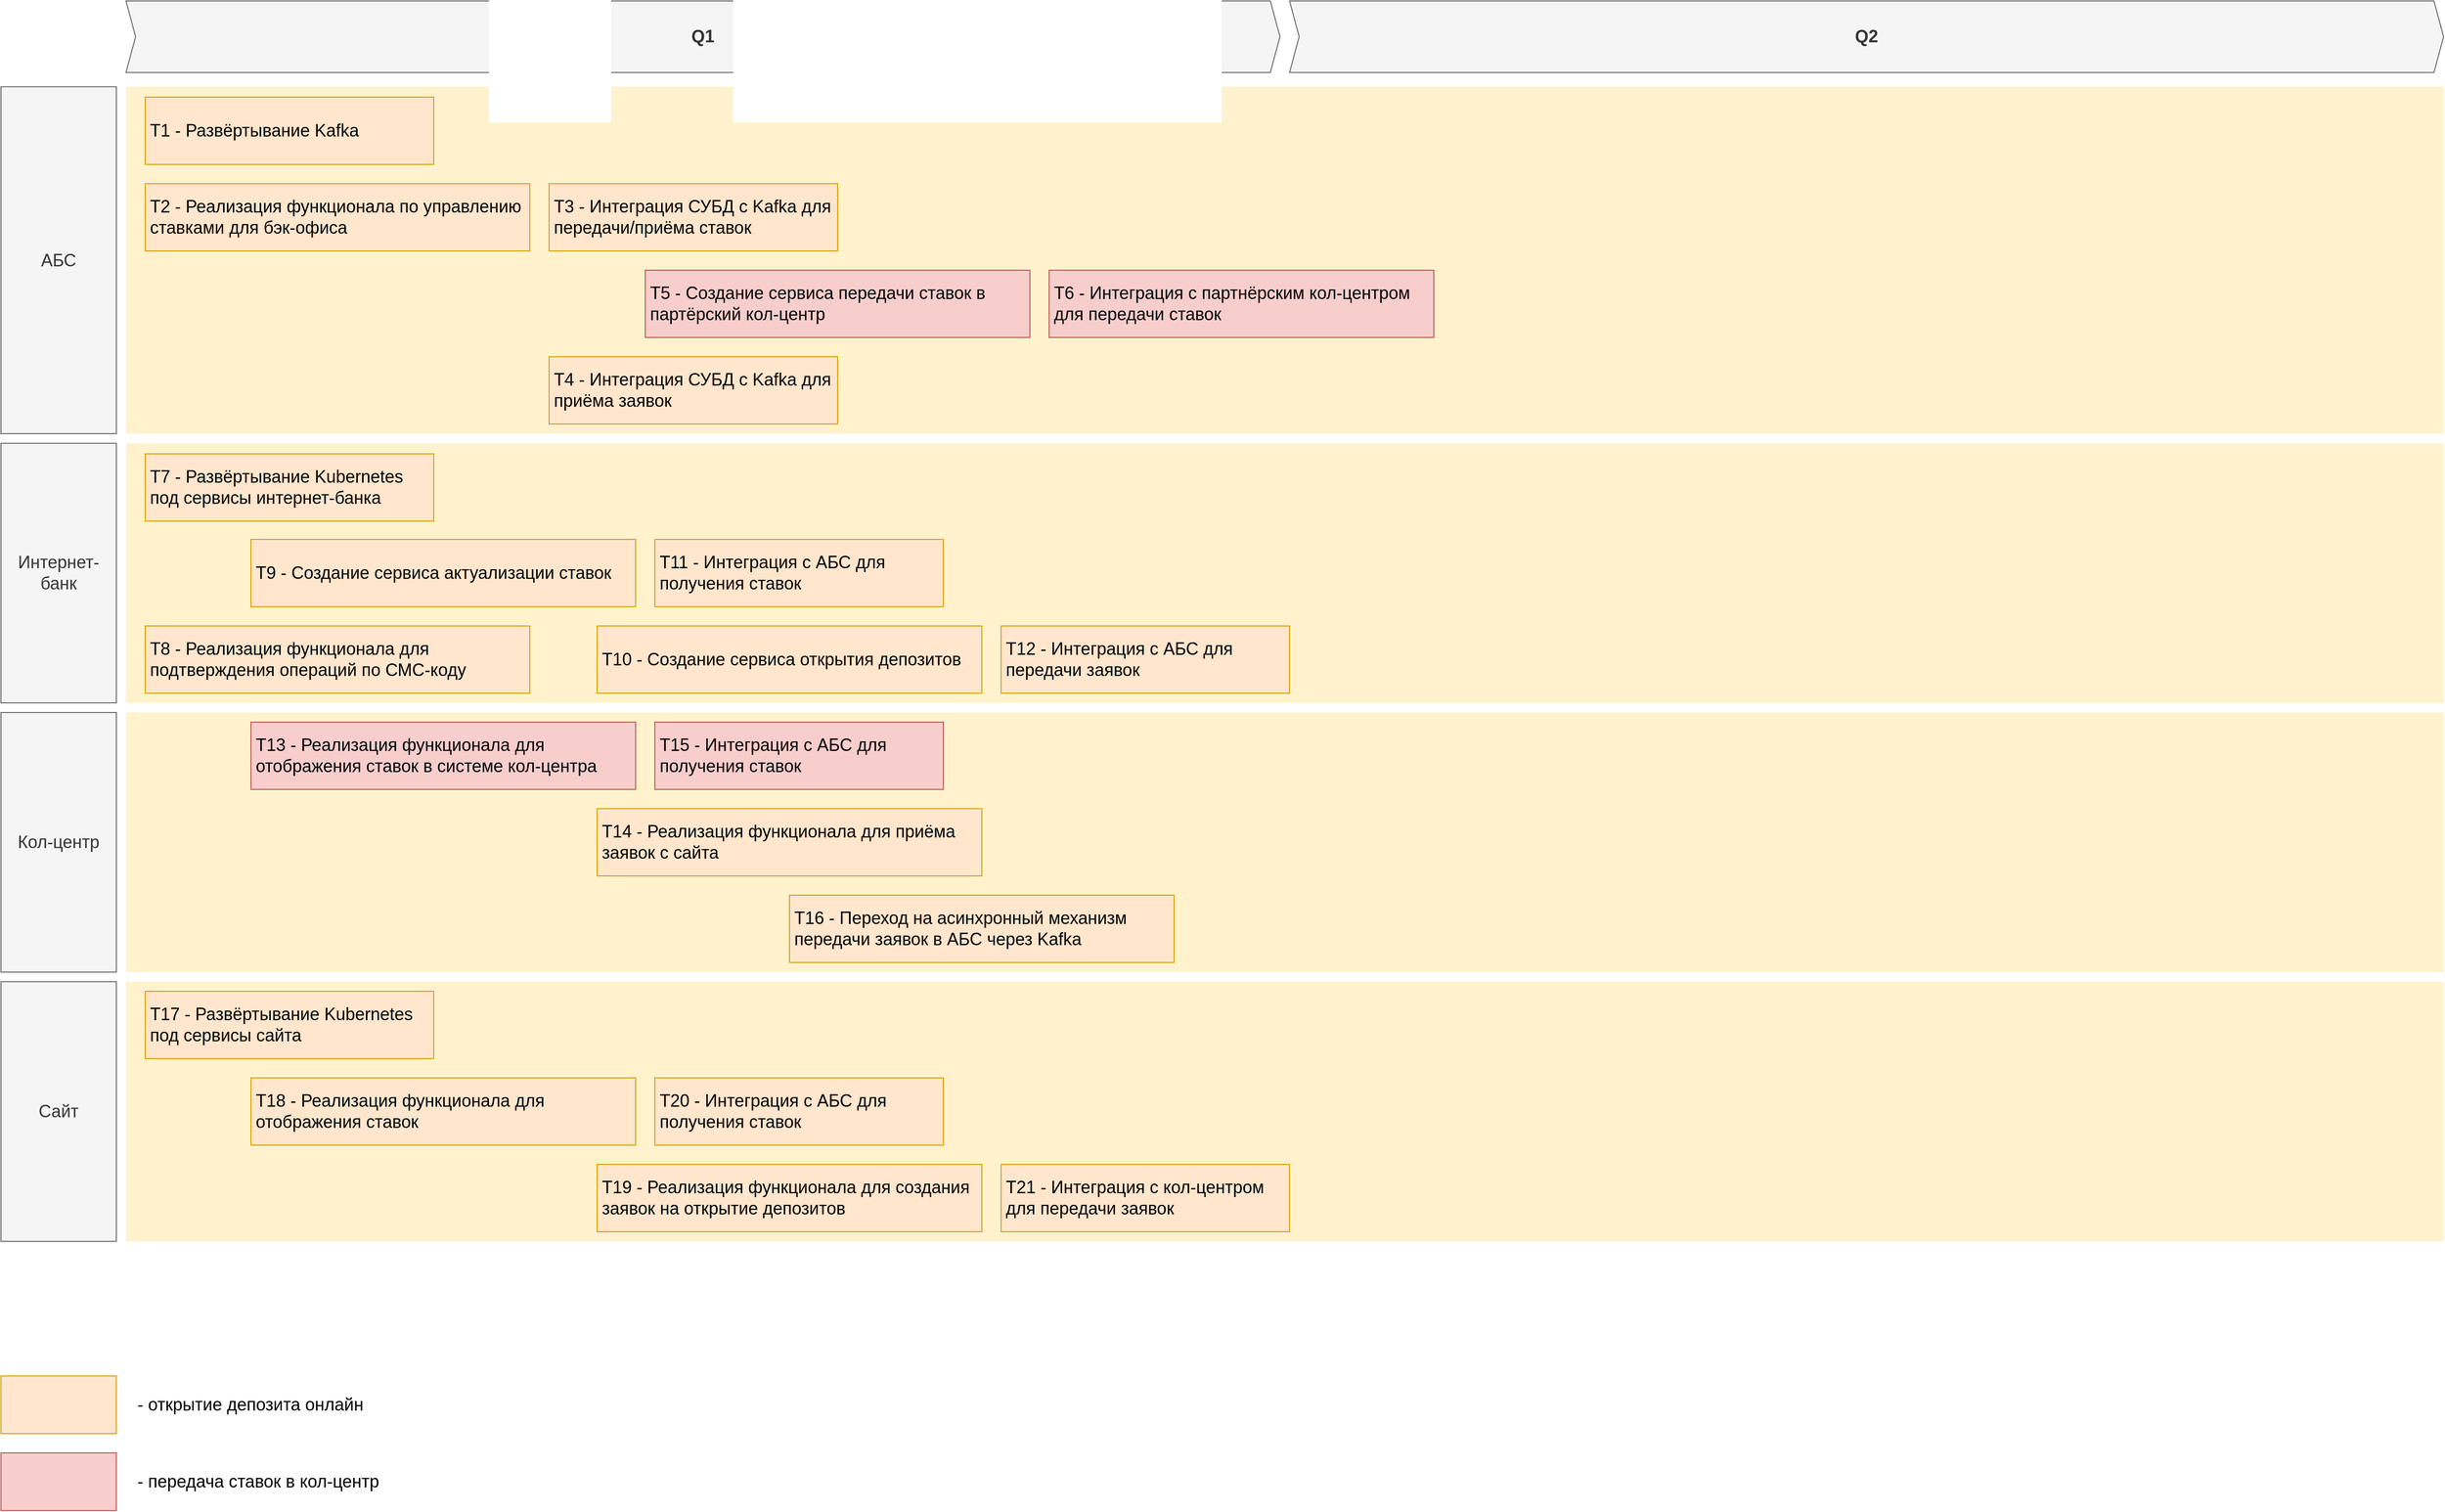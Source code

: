 <mxfile version="24.7.8">
  <diagram id="1zcTAVt1k4KSup7FvAfL" name="Roadmap">
    <mxGraphModel dx="5925" dy="3912" grid="1" gridSize="10" guides="1" tooltips="1" connect="1" arrows="1" fold="1" page="1" pageScale="1" pageWidth="3300" pageHeight="2339" math="0" shadow="0">
      <root>
        <mxCell id="3D7FDG2aXA9G618_Kong-0" />
        <mxCell id="3D7FDG2aXA9G618_Kong-1" parent="3D7FDG2aXA9G618_Kong-0" />
        <mxCell id="wGroBH12Sy7-OgBsN0fJ-2" value="" style="shape=rect;fillColor=#fff2cc;strokeColor=none;fontSize=24;html=1;whiteSpace=wrap;align=left;verticalAlign=top;spacing=5;rounded=0;" parent="3D7FDG2aXA9G618_Kong-1" vertex="1">
          <mxGeometry x="-2500" y="-770" width="2410" height="270" as="geometry" />
        </mxCell>
        <mxCell id="wGroBH12Sy7-OgBsN0fJ-4" value="" style="shape=rect;fillColor=#fff2cc;strokeColor=none;fontSize=24;html=1;whiteSpace=wrap;align=left;verticalAlign=top;spacing=5;rounded=0;" parent="3D7FDG2aXA9G618_Kong-1" vertex="1">
          <mxGeometry x="-2500" y="-1140.8" width="2410" height="360.8" as="geometry" />
        </mxCell>
        <mxCell id="wGroBH12Sy7-OgBsN0fJ-5" value="T1 - Развёртывание Kafka" style="shape=rect;fillColor=#ffe6cc;strokeColor=#d79b00;fontSize=18;html=1;whiteSpace=wrap;align=left;verticalAlign=middle;spacing=5;rounded=0;" parent="3D7FDG2aXA9G618_Kong-1" vertex="1">
          <mxGeometry x="-2480" y="-1130" width="300" height="70" as="geometry" />
        </mxCell>
        <mxCell id="wGroBH12Sy7-OgBsN0fJ-6" value="&lt;span style=&quot;&quot;&gt;T3 -&amp;nbsp;&lt;/span&gt;Интеграция СУБД с Kafka для передачи/приёма ставок" style="shape=rect;fillColor=#ffe6cc;strokeColor=#d79b00;fontSize=18;html=1;whiteSpace=wrap;align=left;verticalAlign=middle;spacing=5;rounded=0;" parent="3D7FDG2aXA9G618_Kong-1" vertex="1">
          <mxGeometry x="-2060" y="-1040" width="300" height="70" as="geometry" />
        </mxCell>
        <mxCell id="wGroBH12Sy7-OgBsN0fJ-7" value="АБС" style="rounded=0;whiteSpace=wrap;html=1;fillColor=#f5f5f5;fontColor=#333333;strokeColor=#666666;fontSize=18;" parent="3D7FDG2aXA9G618_Kong-1" vertex="1">
          <mxGeometry x="-2630" y="-1140.8" width="120" height="360.8" as="geometry" />
        </mxCell>
        <mxCell id="wGroBH12Sy7-OgBsN0fJ-8" value="Интернет-банк" style="rounded=0;whiteSpace=wrap;html=1;fillColor=#f5f5f5;fontColor=#333333;strokeColor=#666666;fontSize=18;" parent="3D7FDG2aXA9G618_Kong-1" vertex="1">
          <mxGeometry x="-2630" y="-770" width="120" height="270" as="geometry" />
        </mxCell>
        <mxCell id="wGroBH12Sy7-OgBsN0fJ-9" value="Q1" style="shape=step;perimeter=stepPerimeter;whiteSpace=wrap;html=1;fixedSize=1;size=10;fillColor=#f5f5f5;strokeColor=#666666;fontSize=18;fontStyle=1;align=center;rounded=0;fontColor=#333333;" parent="3D7FDG2aXA9G618_Kong-1" vertex="1">
          <mxGeometry x="-2500" y="-1230" width="1200" height="74.4" as="geometry" />
        </mxCell>
        <mxCell id="RwSQezwdNiI7fE7qIiGB-0" value="T2 - Реализация функционала по управлению ставками для бэк-офиса" style="shape=rect;fillColor=#ffe6cc;strokeColor=#d79b00;fontSize=18;html=1;whiteSpace=wrap;align=left;verticalAlign=middle;spacing=5;rounded=0;" vertex="1" parent="3D7FDG2aXA9G618_Kong-1">
          <mxGeometry x="-2480" y="-1040" width="400" height="70" as="geometry" />
        </mxCell>
        <mxCell id="RwSQezwdNiI7fE7qIiGB-1" value="&lt;span style=&quot;font-size: 18px;&quot;&gt;T4 -&amp;nbsp;&lt;/span&gt;Интеграция СУБД с Kafka для приёма заявок&amp;nbsp;" style="shape=rect;fillColor=#ffe6cc;strokeColor=#d79b00;fontSize=18;html=1;whiteSpace=wrap;align=left;verticalAlign=middle;spacing=5;rounded=0;" vertex="1" parent="3D7FDG2aXA9G618_Kong-1">
          <mxGeometry x="-2060" y="-860" width="300" height="70" as="geometry" />
        </mxCell>
        <mxCell id="RwSQezwdNiI7fE7qIiGB-2" value="&lt;span style=&quot;&quot;&gt;T5 -&amp;nbsp;&lt;/span&gt;Создание сервиса передачи ставок в партёрский кол-центр" style="shape=rect;fillColor=#f8cecc;strokeColor=#b85450;fontSize=18;html=1;whiteSpace=wrap;align=left;verticalAlign=middle;spacing=5;rounded=0;" vertex="1" parent="3D7FDG2aXA9G618_Kong-1">
          <mxGeometry x="-1960" y="-950" width="400" height="70" as="geometry" />
        </mxCell>
        <mxCell id="RwSQezwdNiI7fE7qIiGB-3" value="&lt;span style=&quot;&quot;&gt;T6 -&amp;nbsp;&lt;/span&gt;Интеграция с партнёрским кол-центром для передачи ставок" style="shape=rect;fillColor=#f8cecc;strokeColor=#b85450;fontSize=18;html=1;whiteSpace=wrap;align=left;verticalAlign=middle;spacing=5;rounded=0;" vertex="1" parent="3D7FDG2aXA9G618_Kong-1">
          <mxGeometry x="-1540" y="-950" width="400" height="70" as="geometry" />
        </mxCell>
        <mxCell id="RwSQezwdNiI7fE7qIiGB-6" value="Q2" style="shape=step;perimeter=stepPerimeter;whiteSpace=wrap;html=1;fixedSize=1;size=10;fillColor=#f5f5f5;strokeColor=#666666;fontSize=18;fontStyle=1;align=center;rounded=0;fontColor=#333333;" vertex="1" parent="3D7FDG2aXA9G618_Kong-1">
          <mxGeometry x="-1290" y="-1230" width="1200" height="74.4" as="geometry" />
        </mxCell>
        <mxCell id="RwSQezwdNiI7fE7qIiGB-7" value="T11 - Интеграция с АБС для получения ставок" style="shape=rect;fillColor=#ffe6cc;strokeColor=#d79b00;fontSize=18;html=1;whiteSpace=wrap;align=left;verticalAlign=middle;spacing=5;rounded=0;" vertex="1" parent="3D7FDG2aXA9G618_Kong-1">
          <mxGeometry x="-1950" y="-670" width="300" height="70" as="geometry" />
        </mxCell>
        <mxCell id="RwSQezwdNiI7fE7qIiGB-8" value="T12 - Интеграция с АБС для передачи заявок" style="shape=rect;fillColor=#ffe6cc;strokeColor=#d79b00;fontSize=18;html=1;whiteSpace=wrap;align=left;verticalAlign=middle;spacing=5;rounded=0;" vertex="1" parent="3D7FDG2aXA9G618_Kong-1">
          <mxGeometry x="-1590" y="-580" width="300" height="70" as="geometry" />
        </mxCell>
        <mxCell id="RwSQezwdNiI7fE7qIiGB-9" value="T8 - Реализация функционала для подтверждения операций по СМС-коду" style="shape=rect;fillColor=#ffe6cc;strokeColor=#d79b00;fontSize=18;html=1;whiteSpace=wrap;align=left;verticalAlign=middle;spacing=5;rounded=0;" vertex="1" parent="3D7FDG2aXA9G618_Kong-1">
          <mxGeometry x="-2480" y="-580" width="400" height="70" as="geometry" />
        </mxCell>
        <mxCell id="RwSQezwdNiI7fE7qIiGB-10" value="T10 - Создание сервиса открытия депозитов" style="shape=rect;fillColor=#ffe6cc;strokeColor=#d79b00;fontSize=18;html=1;whiteSpace=wrap;align=left;verticalAlign=middle;spacing=5;rounded=0;" vertex="1" parent="3D7FDG2aXA9G618_Kong-1">
          <mxGeometry x="-2010" y="-580" width="400" height="70" as="geometry" />
        </mxCell>
        <mxCell id="RwSQezwdNiI7fE7qIiGB-11" value="T9 - Создание сервиса актуализации ставок" style="shape=rect;fillColor=#ffe6cc;strokeColor=#d79b00;fontSize=18;html=1;whiteSpace=wrap;align=left;verticalAlign=middle;spacing=5;rounded=0;" vertex="1" parent="3D7FDG2aXA9G618_Kong-1">
          <mxGeometry x="-2370" y="-670" width="400" height="70" as="geometry" />
        </mxCell>
        <mxCell id="RwSQezwdNiI7fE7qIiGB-12" value="T7 - Развёртывание Kubernetes под сервисы интернет-банка" style="shape=rect;fillColor=#ffe6cc;strokeColor=#d79b00;fontSize=18;html=1;whiteSpace=wrap;align=left;verticalAlign=middle;spacing=5;rounded=0;" vertex="1" parent="3D7FDG2aXA9G618_Kong-1">
          <mxGeometry x="-2480" y="-759" width="300" height="70" as="geometry" />
        </mxCell>
        <mxCell id="RwSQezwdNiI7fE7qIiGB-13" value="" style="shape=rect;fillColor=#fff2cc;strokeColor=none;fontSize=24;html=1;whiteSpace=wrap;align=left;verticalAlign=top;spacing=5;rounded=0;" vertex="1" parent="3D7FDG2aXA9G618_Kong-1">
          <mxGeometry x="-2500" y="-490" width="2410" height="270" as="geometry" />
        </mxCell>
        <mxCell id="RwSQezwdNiI7fE7qIiGB-14" value="Кол-центр" style="rounded=0;whiteSpace=wrap;html=1;fillColor=#f5f5f5;fontColor=#333333;strokeColor=#666666;fontSize=18;" vertex="1" parent="3D7FDG2aXA9G618_Kong-1">
          <mxGeometry x="-2630" y="-490" width="120" height="270" as="geometry" />
        </mxCell>
        <mxCell id="RwSQezwdNiI7fE7qIiGB-15" value="T15 - Интеграция с АБС для получения ставок" style="shape=rect;fillColor=#f8cecc;strokeColor=#b85450;fontSize=18;html=1;whiteSpace=wrap;align=left;verticalAlign=middle;spacing=5;rounded=0;" vertex="1" parent="3D7FDG2aXA9G618_Kong-1">
          <mxGeometry x="-1950" y="-480" width="300" height="70" as="geometry" />
        </mxCell>
        <mxCell id="RwSQezwdNiI7fE7qIiGB-19" value="T16 - Переход на асинхронный механизм передачи заявок в АБС через Kafka" style="shape=rect;fillColor=#ffe6cc;strokeColor=#d79b00;fontSize=18;html=1;whiteSpace=wrap;align=left;verticalAlign=middle;spacing=5;rounded=0;" vertex="1" parent="3D7FDG2aXA9G618_Kong-1">
          <mxGeometry x="-1810" y="-300" width="400" height="70" as="geometry" />
        </mxCell>
        <mxCell id="RwSQezwdNiI7fE7qIiGB-20" value="T14 - Реализация функционала для приёма заявок с сайта" style="shape=rect;fillColor=#ffe6cc;strokeColor=#d79b00;fontSize=18;html=1;whiteSpace=wrap;align=left;verticalAlign=middle;spacing=5;rounded=0;" vertex="1" parent="3D7FDG2aXA9G618_Kong-1">
          <mxGeometry x="-2010" y="-390" width="400" height="70" as="geometry" />
        </mxCell>
        <mxCell id="RwSQezwdNiI7fE7qIiGB-21" value="" style="shape=rect;fillColor=#fff2cc;strokeColor=none;fontSize=24;html=1;whiteSpace=wrap;align=left;verticalAlign=top;spacing=5;rounded=0;" vertex="1" parent="3D7FDG2aXA9G618_Kong-1">
          <mxGeometry x="-2500" y="-210" width="2410" height="270" as="geometry" />
        </mxCell>
        <mxCell id="RwSQezwdNiI7fE7qIiGB-22" value="Сайт" style="rounded=0;whiteSpace=wrap;html=1;fillColor=#f5f5f5;fontColor=#333333;strokeColor=#666666;fontSize=18;" vertex="1" parent="3D7FDG2aXA9G618_Kong-1">
          <mxGeometry x="-2630" y="-210" width="120" height="270" as="geometry" />
        </mxCell>
        <mxCell id="RwSQezwdNiI7fE7qIiGB-23" value="T19 - Реализация функционала для создания заявок на открытие депозитов" style="shape=rect;fillColor=#ffe6cc;strokeColor=#d79b00;fontSize=18;html=1;whiteSpace=wrap;align=left;verticalAlign=middle;spacing=5;rounded=0;" vertex="1" parent="3D7FDG2aXA9G618_Kong-1">
          <mxGeometry x="-2010" y="-20" width="400" height="70" as="geometry" />
        </mxCell>
        <mxCell id="RwSQezwdNiI7fE7qIiGB-24" value="T18 - Реализация функционала для отображения ставок" style="shape=rect;fillColor=#ffe6cc;strokeColor=#d79b00;fontSize=18;html=1;whiteSpace=wrap;align=left;verticalAlign=middle;spacing=5;rounded=0;" vertex="1" parent="3D7FDG2aXA9G618_Kong-1">
          <mxGeometry x="-2370" y="-110" width="400" height="70" as="geometry" />
        </mxCell>
        <mxCell id="RwSQezwdNiI7fE7qIiGB-25" value="T17 - Развёртывание Kubernetes под сервисы сайта" style="shape=rect;fillColor=#ffe6cc;strokeColor=#d79b00;fontSize=18;html=1;whiteSpace=wrap;align=left;verticalAlign=middle;spacing=5;rounded=0;" vertex="1" parent="3D7FDG2aXA9G618_Kong-1">
          <mxGeometry x="-2480" y="-200" width="300" height="70" as="geometry" />
        </mxCell>
        <mxCell id="RwSQezwdNiI7fE7qIiGB-26" value="T20 - Интеграция с АБС для получения ставок" style="shape=rect;fillColor=#ffe6cc;strokeColor=#d79b00;fontSize=18;html=1;whiteSpace=wrap;align=left;verticalAlign=middle;spacing=5;rounded=0;" vertex="1" parent="3D7FDG2aXA9G618_Kong-1">
          <mxGeometry x="-1950" y="-110" width="300" height="70" as="geometry" />
        </mxCell>
        <mxCell id="RwSQezwdNiI7fE7qIiGB-27" value="T21 - Интеграция с кол-центром для передачи заявок" style="shape=rect;fillColor=#ffe6cc;strokeColor=#d79b00;fontSize=18;html=1;whiteSpace=wrap;align=left;verticalAlign=middle;spacing=5;rounded=0;" vertex="1" parent="3D7FDG2aXA9G618_Kong-1">
          <mxGeometry x="-1590" y="-20" width="300" height="70" as="geometry" />
        </mxCell>
        <mxCell id="RwSQezwdNiI7fE7qIiGB-28" value="T13 - Реализация функционала для отображения ставок в системе кол-центра" style="shape=rect;fillColor=#f8cecc;strokeColor=#b85450;fontSize=18;html=1;whiteSpace=wrap;align=left;verticalAlign=middle;spacing=5;rounded=0;" vertex="1" parent="3D7FDG2aXA9G618_Kong-1">
          <mxGeometry x="-2370" y="-480" width="400" height="70" as="geometry" />
        </mxCell>
        <mxCell id="RwSQezwdNiI7fE7qIiGB-30" value="" style="rounded=0;whiteSpace=wrap;html=1;fillColor=#ffe6cc;strokeColor=#d79b00;" vertex="1" parent="3D7FDG2aXA9G618_Kong-1">
          <mxGeometry x="-2630" y="200" width="120" height="60" as="geometry" />
        </mxCell>
        <mxCell id="RwSQezwdNiI7fE7qIiGB-33" value="- открытие депозита онлайн" style="text;html=1;align=left;verticalAlign=middle;whiteSpace=wrap;rounded=0;fontSize=18;" vertex="1" parent="3D7FDG2aXA9G618_Kong-1">
          <mxGeometry x="-2490" y="200" width="300" height="60" as="geometry" />
        </mxCell>
        <mxCell id="RwSQezwdNiI7fE7qIiGB-34" value="" style="rounded=0;whiteSpace=wrap;html=1;fillColor=#f8cecc;strokeColor=#b85450;" vertex="1" parent="3D7FDG2aXA9G618_Kong-1">
          <mxGeometry x="-2630" y="280" width="120" height="60" as="geometry" />
        </mxCell>
        <mxCell id="RwSQezwdNiI7fE7qIiGB-35" value="- передача ставок в кол-центр" style="text;html=1;align=left;verticalAlign=middle;whiteSpace=wrap;rounded=0;fontSize=18;" vertex="1" parent="3D7FDG2aXA9G618_Kong-1">
          <mxGeometry x="-2490" y="280" width="300" height="60" as="geometry" />
        </mxCell>
      </root>
    </mxGraphModel>
  </diagram>
</mxfile>

